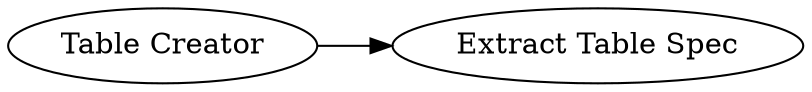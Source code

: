 digraph {
	"3293786826937124415_2" [label="Extract Table Spec"]
	"3293786826937124415_1" [label="Table Creator"]
	"3293786826937124415_1" -> "3293786826937124415_2"
	rankdir=LR
}
